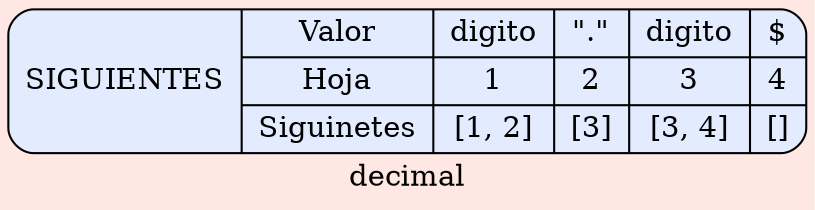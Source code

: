 digraph structs { 
  bgcolor = "#FFE8E3"   
 node [shape=Mrecord fillcolor="#E3EBFF" style =filled];
label ="decimal"
struct1 [label="SIGUIENTES| { Valor | Hoja| Siguinetes } | 
{ digito| 1 | [1, 2]}|
{ \".\"| 2 | [3]}|
{ digito| 3 | [3, 4]}|
{ $| 4 | []}
"];
 }